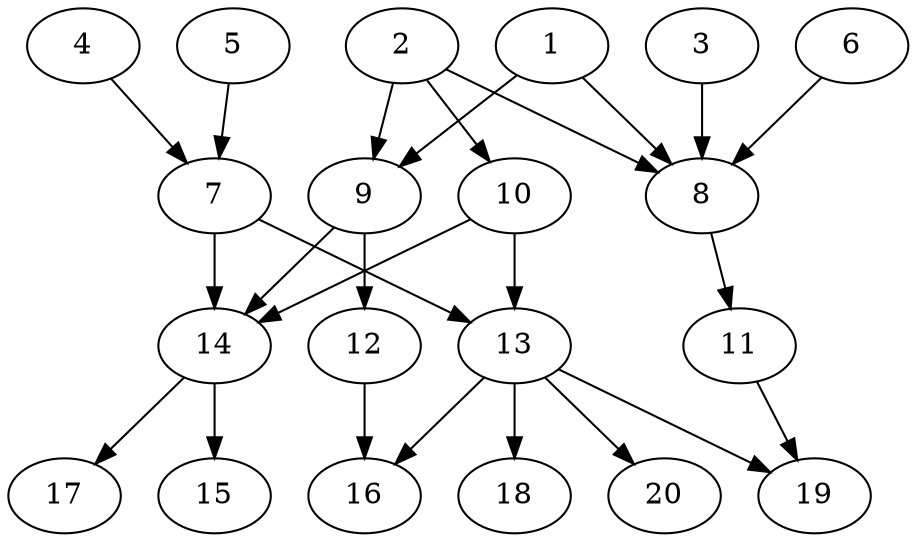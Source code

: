 // DAG automatically generated by daggen at Tue Jul 23 14:28:59 2019
// ./daggen --dot -n 20 --ccr 0.5 --fat 0.6 --regular 0.5 --density 0.7 --mindata 5242880 --maxdata 52428800 
digraph G {
  1 [size="63991808", alpha="0.01", expect_size="31995904"] 
  1 -> 8 [size ="31995904"]
  1 -> 9 [size ="31995904"]
  2 [size="19005440", alpha="0.07", expect_size="9502720"] 
  2 -> 8 [size ="9502720"]
  2 -> 9 [size ="9502720"]
  2 -> 10 [size ="9502720"]
  3 [size="56516608", alpha="0.20", expect_size="28258304"] 
  3 -> 8 [size ="28258304"]
  4 [size="51357696", alpha="0.11", expect_size="25678848"] 
  4 -> 7 [size ="25678848"]
  5 [size="63113216", alpha="0.13", expect_size="31556608"] 
  5 -> 7 [size ="31556608"]
  6 [size="71161856", alpha="0.18", expect_size="35580928"] 
  6 -> 8 [size ="35580928"]
  7 [size="28354560", alpha="0.14", expect_size="14177280"] 
  7 -> 13 [size ="14177280"]
  7 -> 14 [size ="14177280"]
  8 [size="49473536", alpha="0.17", expect_size="24736768"] 
  8 -> 11 [size ="24736768"]
  9 [size="18198528", alpha="0.10", expect_size="9099264"] 
  9 -> 12 [size ="9099264"]
  9 -> 14 [size ="9099264"]
  10 [size="78395392", alpha="0.15", expect_size="39197696"] 
  10 -> 13 [size ="39197696"]
  10 -> 14 [size ="39197696"]
  11 [size="52195328", alpha="0.18", expect_size="26097664"] 
  11 -> 19 [size ="26097664"]
  12 [size="56946688", alpha="0.15", expect_size="28473344"] 
  12 -> 16 [size ="28473344"]
  13 [size="91772928", alpha="0.09", expect_size="45886464"] 
  13 -> 16 [size ="45886464"]
  13 -> 18 [size ="45886464"]
  13 -> 19 [size ="45886464"]
  13 -> 20 [size ="45886464"]
  14 [size="91662336", alpha="0.02", expect_size="45831168"] 
  14 -> 15 [size ="45831168"]
  14 -> 17 [size ="45831168"]
  15 [size="48340992", alpha="0.00", expect_size="24170496"] 
  16 [size="16680960", alpha="0.03", expect_size="8340480"] 
  17 [size="102098944", alpha="0.02", expect_size="51049472"] 
  18 [size="73754624", alpha="0.15", expect_size="36877312"] 
  19 [size="59095040", alpha="0.05", expect_size="29547520"] 
  20 [size="12982272", alpha="0.20", expect_size="6491136"] 
}

